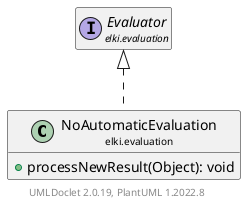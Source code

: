 @startuml
    remove .*\.(Instance|Par|Parameterizer|Factory)$
    set namespaceSeparator none
    hide empty fields
    hide empty methods

    class "<size:14>NoAutomaticEvaluation\n<size:10>elki.evaluation" as elki.evaluation.NoAutomaticEvaluation [[NoAutomaticEvaluation.html]] {
        +processNewResult(Object): void
    }

    interface "<size:14>Evaluator\n<size:10>elki.evaluation" as elki.evaluation.Evaluator [[Evaluator.html]]
    class "<size:14>NoAutomaticEvaluation.Par\n<size:10>elki.evaluation" as elki.evaluation.NoAutomaticEvaluation.Par [[NoAutomaticEvaluation.Par.html]]

    elki.evaluation.Evaluator <|.. elki.evaluation.NoAutomaticEvaluation
    elki.evaluation.NoAutomaticEvaluation +-- elki.evaluation.NoAutomaticEvaluation.Par

    center footer UMLDoclet 2.0.19, PlantUML 1.2022.8
@enduml
